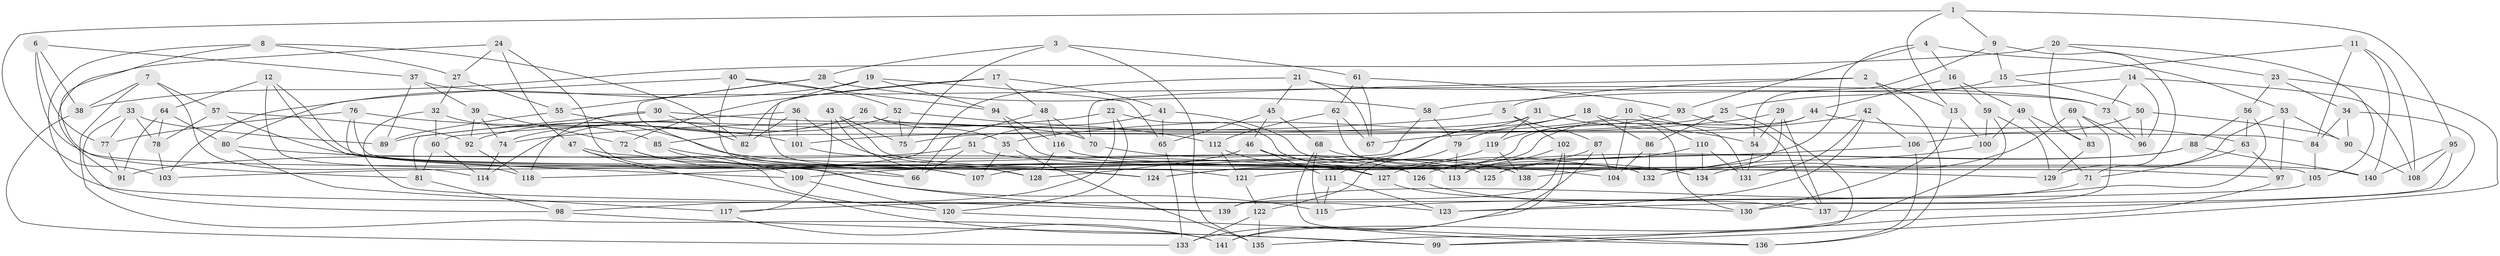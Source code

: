 // coarse degree distribution, {4: 0.44565217391304346, 6: 0.4891304347826087, 5: 0.043478260869565216, 3: 0.021739130434782608}
// Generated by graph-tools (version 1.1) at 2025/52/02/27/25 19:52:32]
// undirected, 141 vertices, 282 edges
graph export_dot {
graph [start="1"]
  node [color=gray90,style=filled];
  1;
  2;
  3;
  4;
  5;
  6;
  7;
  8;
  9;
  10;
  11;
  12;
  13;
  14;
  15;
  16;
  17;
  18;
  19;
  20;
  21;
  22;
  23;
  24;
  25;
  26;
  27;
  28;
  29;
  30;
  31;
  32;
  33;
  34;
  35;
  36;
  37;
  38;
  39;
  40;
  41;
  42;
  43;
  44;
  45;
  46;
  47;
  48;
  49;
  50;
  51;
  52;
  53;
  54;
  55;
  56;
  57;
  58;
  59;
  60;
  61;
  62;
  63;
  64;
  65;
  66;
  67;
  68;
  69;
  70;
  71;
  72;
  73;
  74;
  75;
  76;
  77;
  78;
  79;
  80;
  81;
  82;
  83;
  84;
  85;
  86;
  87;
  88;
  89;
  90;
  91;
  92;
  93;
  94;
  95;
  96;
  97;
  98;
  99;
  100;
  101;
  102;
  103;
  104;
  105;
  106;
  107;
  108;
  109;
  110;
  111;
  112;
  113;
  114;
  115;
  116;
  117;
  118;
  119;
  120;
  121;
  122;
  123;
  124;
  125;
  126;
  127;
  128;
  129;
  130;
  131;
  132;
  133;
  134;
  135;
  136;
  137;
  138;
  139;
  140;
  141;
  1 -- 9;
  1 -- 95;
  1 -- 103;
  1 -- 13;
  2 -- 136;
  2 -- 70;
  2 -- 13;
  2 -- 5;
  3 -- 61;
  3 -- 28;
  3 -- 135;
  3 -- 75;
  4 -- 127;
  4 -- 16;
  4 -- 53;
  4 -- 93;
  5 -- 102;
  5 -- 87;
  5 -- 74;
  6 -- 113;
  6 -- 37;
  6 -- 77;
  6 -- 38;
  7 -- 114;
  7 -- 38;
  7 -- 141;
  7 -- 57;
  8 -- 82;
  8 -- 123;
  8 -- 27;
  8 -- 81;
  9 -- 71;
  9 -- 54;
  9 -- 15;
  10 -- 110;
  10 -- 104;
  10 -- 101;
  10 -- 131;
  11 -- 84;
  11 -- 108;
  11 -- 15;
  11 -- 140;
  12 -- 126;
  12 -- 64;
  12 -- 118;
  12 -- 109;
  13 -- 130;
  13 -- 100;
  14 -- 108;
  14 -- 96;
  14 -- 58;
  14 -- 73;
  15 -- 25;
  15 -- 50;
  16 -- 49;
  16 -- 59;
  16 -- 44;
  17 -- 41;
  17 -- 72;
  17 -- 82;
  17 -- 48;
  18 -- 107;
  18 -- 79;
  18 -- 86;
  18 -- 130;
  19 -- 128;
  19 -- 65;
  19 -- 103;
  19 -- 94;
  20 -- 38;
  20 -- 83;
  20 -- 105;
  20 -- 23;
  21 -- 118;
  21 -- 45;
  21 -- 67;
  21 -- 73;
  22 -- 89;
  22 -- 98;
  22 -- 132;
  22 -- 120;
  23 -- 56;
  23 -- 99;
  23 -- 34;
  24 -- 27;
  24 -- 115;
  24 -- 47;
  24 -- 91;
  25 -- 86;
  25 -- 75;
  25 -- 135;
  26 -- 35;
  26 -- 92;
  26 -- 84;
  26 -- 74;
  27 -- 55;
  27 -- 32;
  28 -- 55;
  28 -- 58;
  28 -- 66;
  29 -- 35;
  29 -- 54;
  29 -- 137;
  29 -- 138;
  30 -- 82;
  30 -- 81;
  30 -- 70;
  30 -- 118;
  31 -- 85;
  31 -- 54;
  31 -- 111;
  31 -- 119;
  32 -- 139;
  32 -- 85;
  32 -- 60;
  33 -- 98;
  33 -- 89;
  33 -- 78;
  33 -- 77;
  34 -- 90;
  34 -- 84;
  34 -- 137;
  35 -- 107;
  35 -- 135;
  36 -- 82;
  36 -- 60;
  36 -- 138;
  36 -- 101;
  37 -- 39;
  37 -- 73;
  37 -- 89;
  38 -- 133;
  39 -- 92;
  39 -- 74;
  39 -- 72;
  40 -- 107;
  40 -- 94;
  40 -- 52;
  40 -- 80;
  41 -- 132;
  41 -- 51;
  41 -- 65;
  42 -- 106;
  42 -- 123;
  42 -- 67;
  42 -- 131;
  43 -- 104;
  43 -- 117;
  43 -- 128;
  43 -- 75;
  44 -- 121;
  44 -- 63;
  44 -- 124;
  45 -- 46;
  45 -- 65;
  45 -- 68;
  46 -- 138;
  46 -- 111;
  46 -- 128;
  47 -- 99;
  47 -- 66;
  47 -- 120;
  48 -- 70;
  48 -- 116;
  48 -- 66;
  49 -- 100;
  49 -- 71;
  49 -- 83;
  50 -- 96;
  50 -- 106;
  50 -- 90;
  51 -- 66;
  51 -- 129;
  51 -- 91;
  52 -- 75;
  52 -- 114;
  52 -- 112;
  53 -- 97;
  53 -- 90;
  53 -- 129;
  54 -- 131;
  55 -- 89;
  55 -- 125;
  56 -- 63;
  56 -- 115;
  56 -- 88;
  57 -- 78;
  57 -- 124;
  57 -- 92;
  58 -- 103;
  58 -- 79;
  59 -- 141;
  59 -- 100;
  59 -- 129;
  60 -- 81;
  60 -- 114;
  61 -- 67;
  61 -- 93;
  61 -- 62;
  62 -- 67;
  62 -- 134;
  62 -- 112;
  63 -- 97;
  63 -- 71;
  64 -- 80;
  64 -- 78;
  64 -- 91;
  65 -- 133;
  68 -- 136;
  68 -- 134;
  68 -- 115;
  69 -- 134;
  69 -- 83;
  69 -- 96;
  69 -- 130;
  70 -- 126;
  71 -- 139;
  72 -- 109;
  72 -- 107;
  73 -- 96;
  74 -- 114;
  76 -- 101;
  76 -- 105;
  76 -- 77;
  76 -- 121;
  77 -- 91;
  78 -- 103;
  79 -- 113;
  79 -- 122;
  80 -- 127;
  80 -- 117;
  81 -- 98;
  83 -- 129;
  84 -- 105;
  85 -- 139;
  85 -- 124;
  86 -- 132;
  86 -- 104;
  87 -- 133;
  87 -- 113;
  87 -- 104;
  88 -- 140;
  88 -- 126;
  88 -- 125;
  90 -- 108;
  92 -- 118;
  93 -- 119;
  93 -- 137;
  94 -- 116;
  94 -- 97;
  95 -- 123;
  95 -- 108;
  95 -- 140;
  97 -- 99;
  98 -- 99;
  100 -- 132;
  101 -- 125;
  102 -- 113;
  102 -- 141;
  102 -- 139;
  105 -- 117;
  106 -- 109;
  106 -- 136;
  109 -- 120;
  110 -- 125;
  110 -- 131;
  110 -- 134;
  111 -- 115;
  111 -- 123;
  112 -- 127;
  112 -- 121;
  116 -- 140;
  116 -- 128;
  117 -- 141;
  119 -- 138;
  119 -- 124;
  120 -- 136;
  121 -- 122;
  122 -- 133;
  122 -- 135;
  126 -- 130;
  127 -- 137;
}
